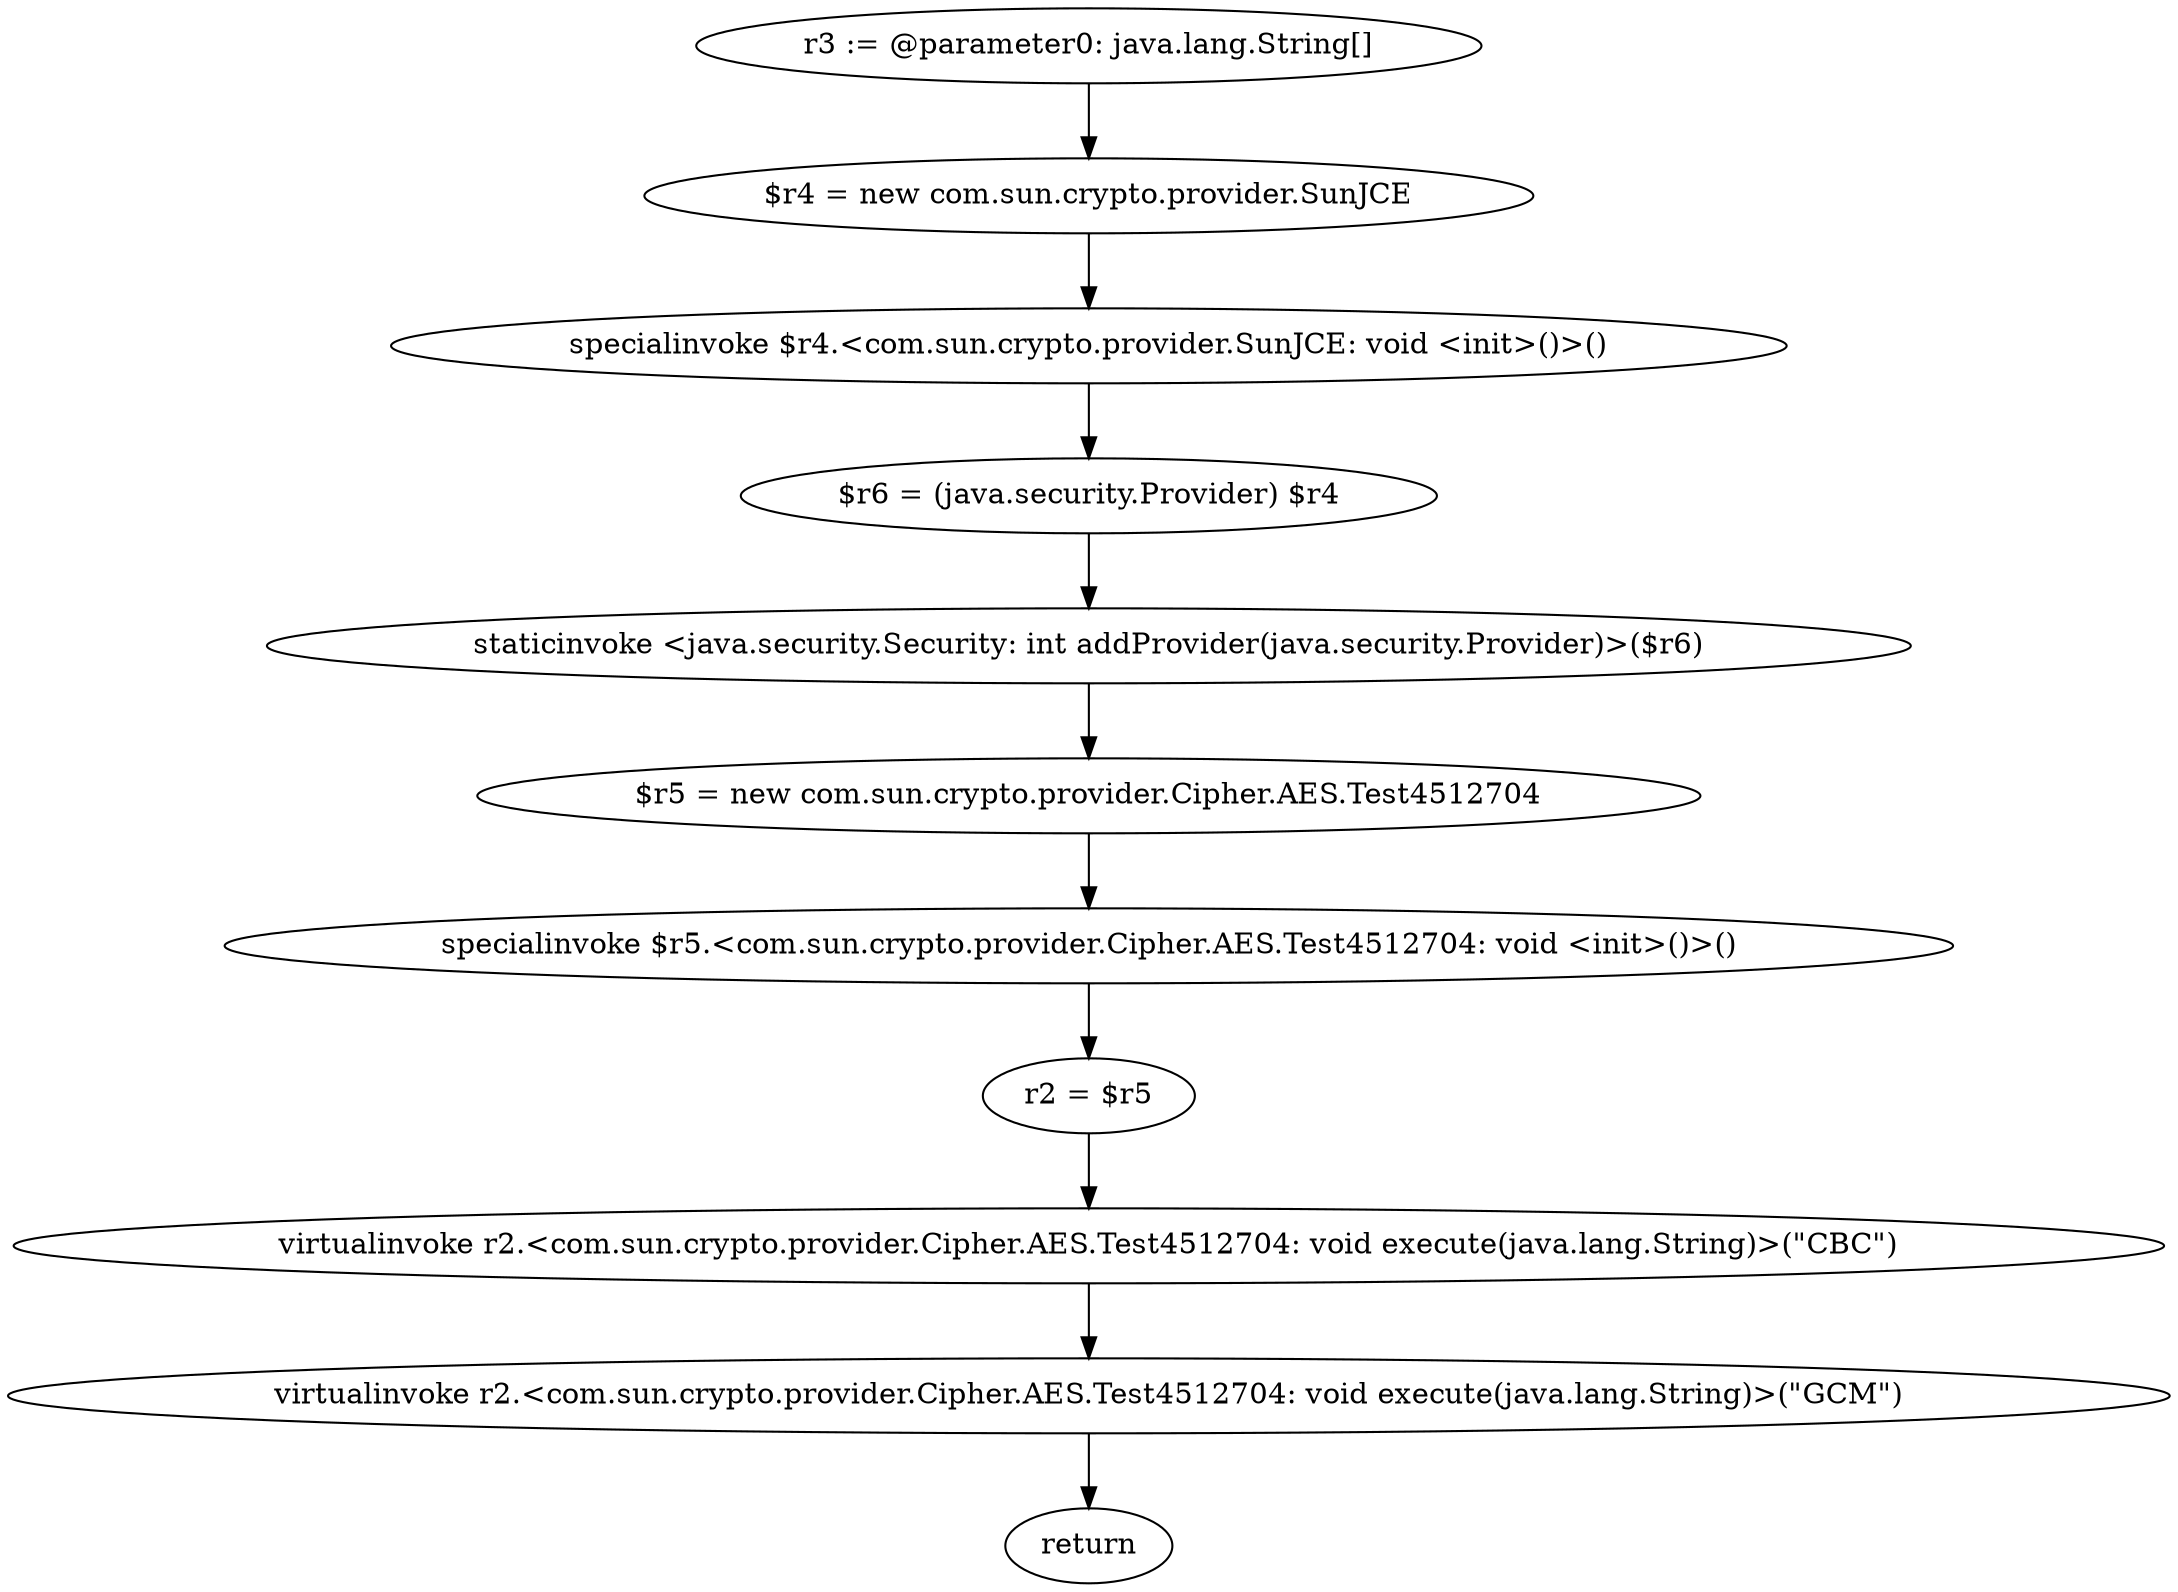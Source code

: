 digraph "unitGraph" {
    "r3 := @parameter0: java.lang.String[]"
    "$r4 = new com.sun.crypto.provider.SunJCE"
    "specialinvoke $r4.<com.sun.crypto.provider.SunJCE: void <init>()>()"
    "$r6 = (java.security.Provider) $r4"
    "staticinvoke <java.security.Security: int addProvider(java.security.Provider)>($r6)"
    "$r5 = new com.sun.crypto.provider.Cipher.AES.Test4512704"
    "specialinvoke $r5.<com.sun.crypto.provider.Cipher.AES.Test4512704: void <init>()>()"
    "r2 = $r5"
    "virtualinvoke r2.<com.sun.crypto.provider.Cipher.AES.Test4512704: void execute(java.lang.String)>(\"CBC\")"
    "virtualinvoke r2.<com.sun.crypto.provider.Cipher.AES.Test4512704: void execute(java.lang.String)>(\"GCM\")"
    "return"
    "r3 := @parameter0: java.lang.String[]"->"$r4 = new com.sun.crypto.provider.SunJCE";
    "$r4 = new com.sun.crypto.provider.SunJCE"->"specialinvoke $r4.<com.sun.crypto.provider.SunJCE: void <init>()>()";
    "specialinvoke $r4.<com.sun.crypto.provider.SunJCE: void <init>()>()"->"$r6 = (java.security.Provider) $r4";
    "$r6 = (java.security.Provider) $r4"->"staticinvoke <java.security.Security: int addProvider(java.security.Provider)>($r6)";
    "staticinvoke <java.security.Security: int addProvider(java.security.Provider)>($r6)"->"$r5 = new com.sun.crypto.provider.Cipher.AES.Test4512704";
    "$r5 = new com.sun.crypto.provider.Cipher.AES.Test4512704"->"specialinvoke $r5.<com.sun.crypto.provider.Cipher.AES.Test4512704: void <init>()>()";
    "specialinvoke $r5.<com.sun.crypto.provider.Cipher.AES.Test4512704: void <init>()>()"->"r2 = $r5";
    "r2 = $r5"->"virtualinvoke r2.<com.sun.crypto.provider.Cipher.AES.Test4512704: void execute(java.lang.String)>(\"CBC\")";
    "virtualinvoke r2.<com.sun.crypto.provider.Cipher.AES.Test4512704: void execute(java.lang.String)>(\"CBC\")"->"virtualinvoke r2.<com.sun.crypto.provider.Cipher.AES.Test4512704: void execute(java.lang.String)>(\"GCM\")";
    "virtualinvoke r2.<com.sun.crypto.provider.Cipher.AES.Test4512704: void execute(java.lang.String)>(\"GCM\")"->"return";
}
